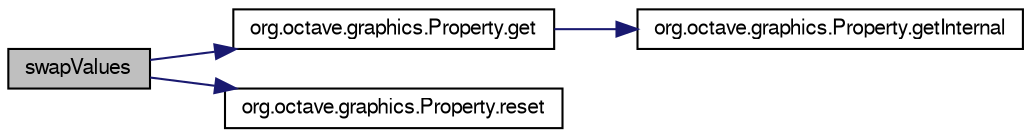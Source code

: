digraph G
{
  edge [fontname="FreeSans",fontsize="10",labelfontname="FreeSans",labelfontsize="10"];
  node [fontname="FreeSans",fontsize="10",shape=record];
  rankdir="LR";
  Node1 [label="swapValues",height=0.2,width=0.4,color="black", fillcolor="grey75", style="filled" fontcolor="black"];
  Node1 -> Node2 [color="midnightblue",fontsize="10",style="solid",fontname="FreeSans"];
  Node2 [label="org.octave.graphics.Property.get",height=0.2,width=0.4,color="black", fillcolor="white", style="filled",URL="$classorg_1_1octave_1_1graphics_1_1_property.html#a1dcb9a3ca99e59be2606b68eb18036a0"];
  Node2 -> Node3 [color="midnightblue",fontsize="10",style="solid",fontname="FreeSans"];
  Node3 [label="org.octave.graphics.Property.getInternal",height=0.2,width=0.4,color="black", fillcolor="white", style="filled",URL="$classorg_1_1octave_1_1graphics_1_1_property.html#ad340ce6b4372958894010fd520fc3ee9"];
  Node1 -> Node4 [color="midnightblue",fontsize="10",style="solid",fontname="FreeSans"];
  Node4 [label="org.octave.graphics.Property.reset",height=0.2,width=0.4,color="black", fillcolor="white", style="filled",URL="$classorg_1_1octave_1_1graphics_1_1_property.html#ab66b5dbada95d5c93af2876420fb49ec"];
}

